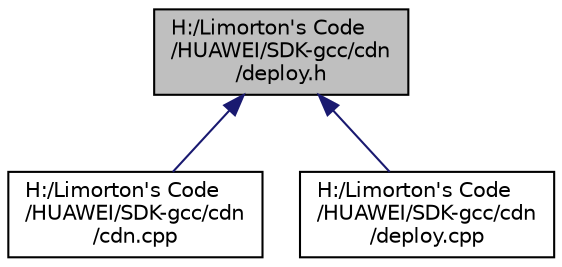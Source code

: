 digraph "H:/Limorton&apos;s Code/HUAWEI/SDK-gcc/cdn/deploy.h"
{
  edge [fontname="Helvetica",fontsize="10",labelfontname="Helvetica",labelfontsize="10"];
  node [fontname="Helvetica",fontsize="10",shape=record];
  Node2 [label="H:/Limorton's Code\l/HUAWEI/SDK-gcc/cdn\l/deploy.h",height=0.2,width=0.4,color="black", fillcolor="grey75", style="filled", fontcolor="black"];
  Node2 -> Node3 [dir="back",color="midnightblue",fontsize="10",style="solid",fontname="Helvetica"];
  Node3 [label="H:/Limorton's Code\l/HUAWEI/SDK-gcc/cdn\l/cdn.cpp",height=0.2,width=0.4,color="black", fillcolor="white", style="filled",URL="$cdn_8cpp.html"];
  Node2 -> Node4 [dir="back",color="midnightblue",fontsize="10",style="solid",fontname="Helvetica"];
  Node4 [label="H:/Limorton's Code\l/HUAWEI/SDK-gcc/cdn\l/deploy.cpp",height=0.2,width=0.4,color="black", fillcolor="white", style="filled",URL="$_s_d_k-gcc_2cdn_2deploy_8cpp.html"];
}
